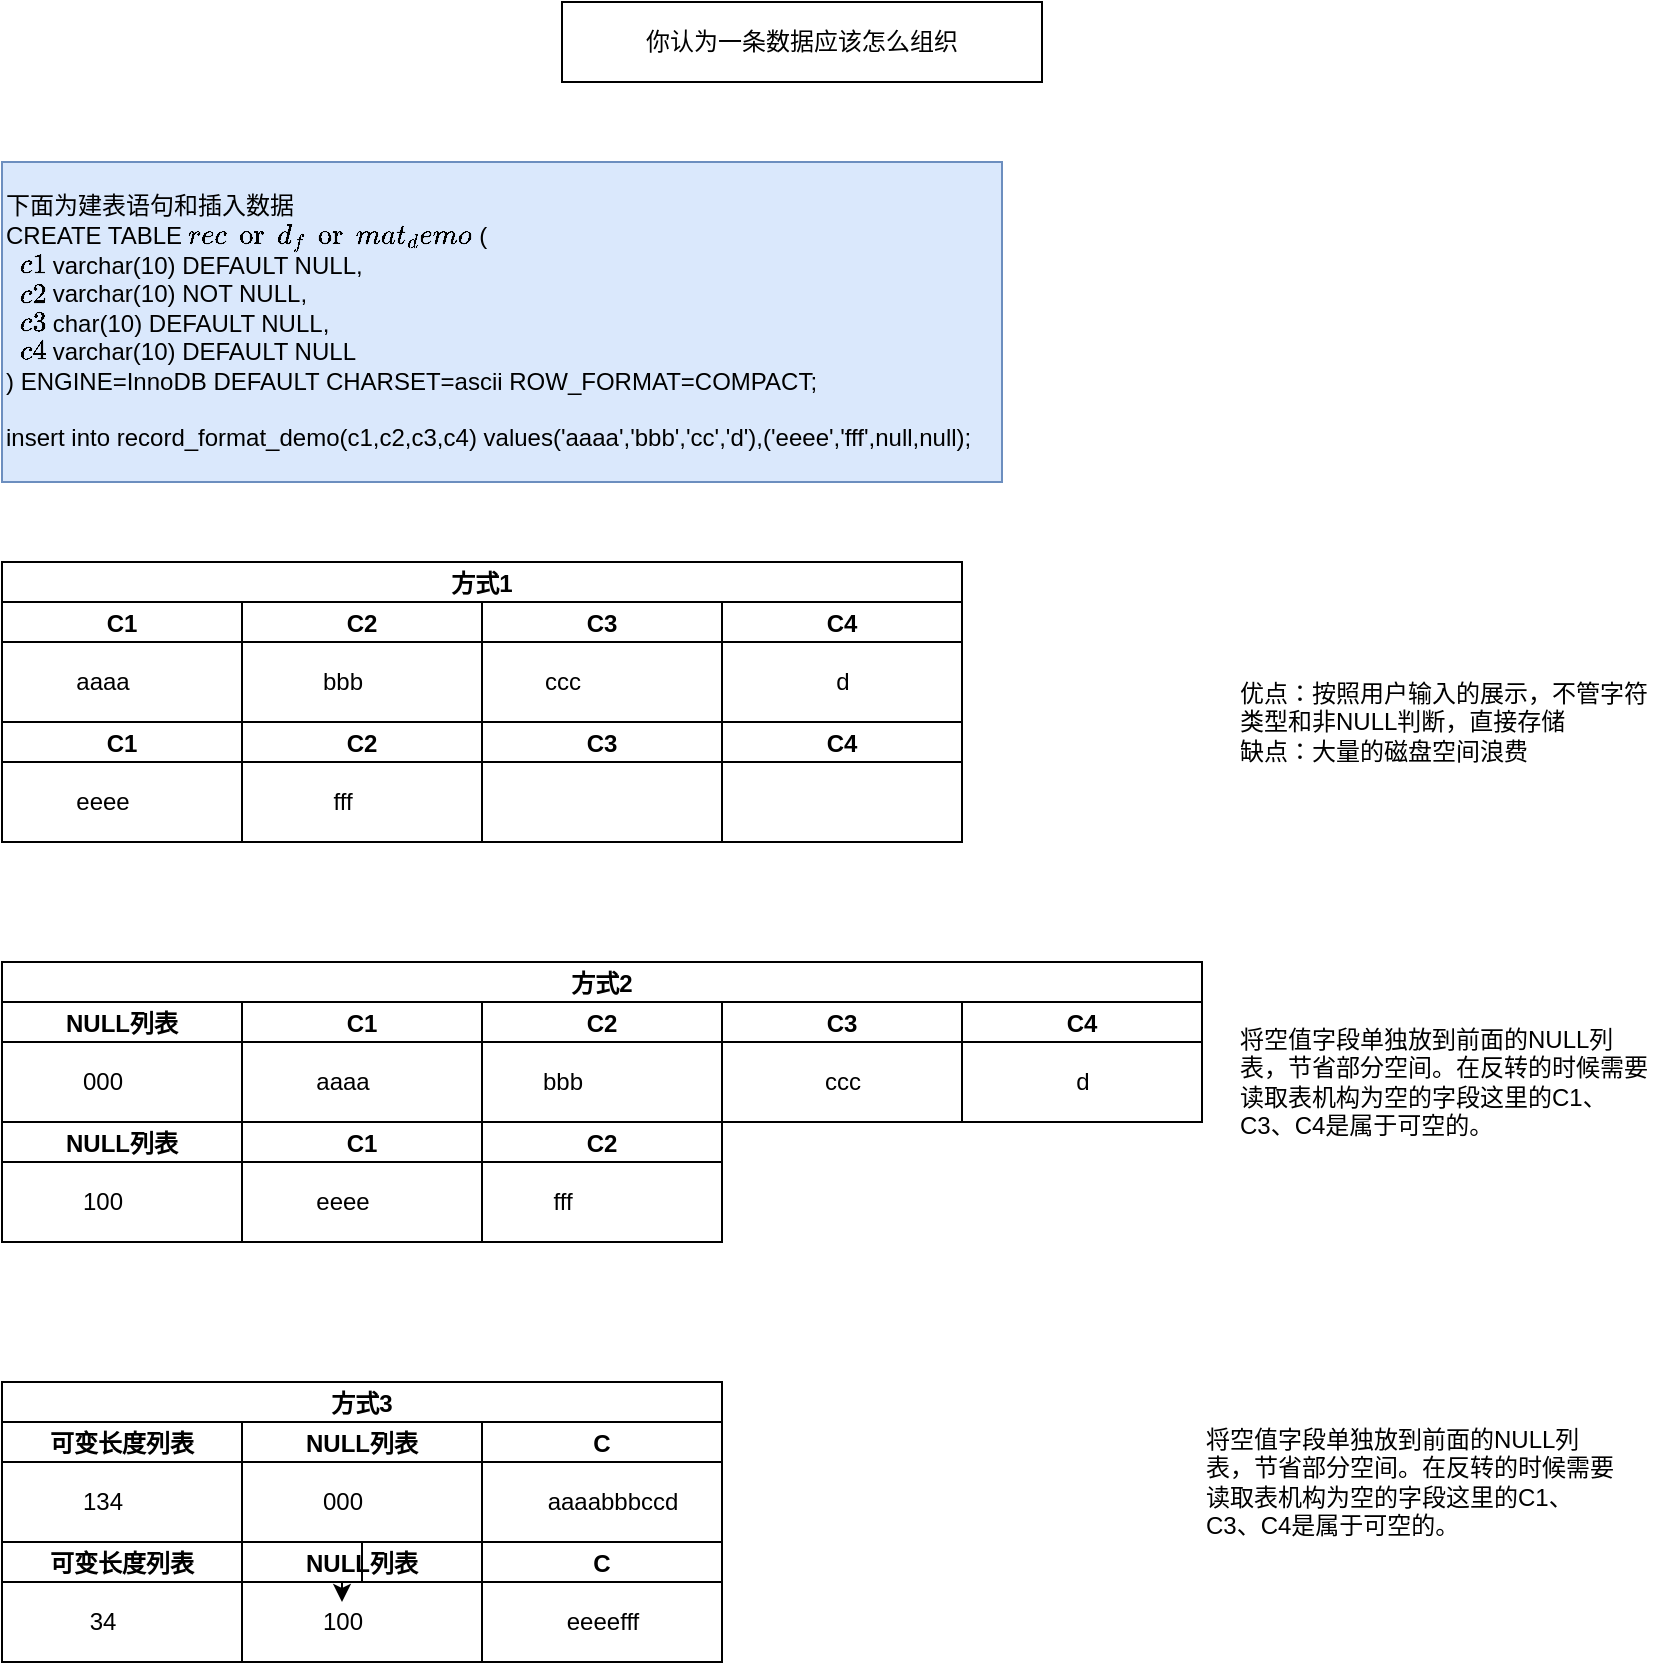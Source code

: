 <mxfile version="14.8.1" type="github">
  <diagram id="t-GLDYwW0JA3R3wD6FrM" name="Page-1">
    <mxGraphModel dx="1237" dy="663" grid="1" gridSize="10" guides="1" tooltips="1" connect="1" arrows="1" fold="1" page="1" pageScale="1" pageWidth="827" pageHeight="1169" math="0" shadow="0">
      <root>
        <mxCell id="0" />
        <mxCell id="1" parent="0" />
        <mxCell id="5kngIsEmxCErW-KxKxi0-3" value="&lt;span&gt;你认为一条数据应该怎么组织&lt;/span&gt;" style="rounded=0;whiteSpace=wrap;html=1;" vertex="1" parent="1">
          <mxGeometry x="280" y="40" width="240" height="40" as="geometry" />
        </mxCell>
        <mxCell id="5kngIsEmxCErW-KxKxi0-5" value="&lt;div&gt;下面为建表语句和插入数据&lt;/div&gt;&lt;div&gt;CREATE TABLE `record_format_demo` (&lt;/div&gt;&lt;div&gt;&amp;nbsp; `c1` varchar(10) DEFAULT NULL,&lt;/div&gt;&lt;div&gt;&amp;nbsp; `c2` varchar(10) NOT NULL,&lt;/div&gt;&lt;div&gt;&amp;nbsp; `c3` char(10) DEFAULT NULL,&lt;/div&gt;&lt;div&gt;&amp;nbsp; `c4` varchar(10) DEFAULT NULL&lt;/div&gt;&lt;div&gt;) ENGINE=InnoDB DEFAULT CHARSET=ascii ROW_FORMAT=COMPACT;&lt;/div&gt;&lt;div&gt;&lt;br&gt;&lt;/div&gt;&lt;div&gt;insert into record_format_demo(c1,c2,c3,c4) values(&#39;aaaa&#39;,&#39;bbb&#39;,&#39;cc&#39;,&#39;d&#39;),(&#39;eeee&#39;,&#39;fff&#39;,null,null);&lt;br&gt;&lt;/div&gt;" style="text;html=1;strokeColor=#6c8ebf;fillColor=#dae8fc;align=left;verticalAlign=middle;whiteSpace=wrap;rounded=0;" vertex="1" parent="1">
          <mxGeometry y="120" width="500" height="160" as="geometry" />
        </mxCell>
        <mxCell id="5kngIsEmxCErW-KxKxi0-18" value="方式1" style="swimlane;childLayout=stackLayout;resizeParent=1;resizeParentMax=0;startSize=20;" vertex="1" parent="1">
          <mxGeometry y="320" width="480" height="80" as="geometry">
            <mxRectangle y="320" width="60" height="20" as="alternateBounds" />
          </mxGeometry>
        </mxCell>
        <mxCell id="5kngIsEmxCErW-KxKxi0-19" value="C1" style="swimlane;startSize=20;" vertex="1" parent="5kngIsEmxCErW-KxKxi0-18">
          <mxGeometry y="20" width="120" height="60" as="geometry">
            <mxRectangle y="20" width="30" height="60" as="alternateBounds" />
          </mxGeometry>
        </mxCell>
        <mxCell id="5kngIsEmxCErW-KxKxi0-20" value="C2" style="swimlane;startSize=20;" vertex="1" parent="5kngIsEmxCErW-KxKxi0-18">
          <mxGeometry x="120" y="20" width="120" height="60" as="geometry">
            <mxRectangle x="120" y="20" width="30" height="60" as="alternateBounds" />
          </mxGeometry>
        </mxCell>
        <mxCell id="5kngIsEmxCErW-KxKxi0-24" value="bbb" style="text;html=1;align=center;verticalAlign=middle;resizable=0;points=[];autosize=1;strokeColor=none;" vertex="1" parent="5kngIsEmxCErW-KxKxi0-20">
          <mxGeometry x="30" y="30" width="40" height="20" as="geometry" />
        </mxCell>
        <mxCell id="5kngIsEmxCErW-KxKxi0-21" value="C3" style="swimlane;startSize=20;" vertex="1" parent="5kngIsEmxCErW-KxKxi0-18">
          <mxGeometry x="240" y="20" width="120" height="60" as="geometry">
            <mxRectangle x="240" y="20" width="30" height="60" as="alternateBounds" />
          </mxGeometry>
        </mxCell>
        <mxCell id="5kngIsEmxCErW-KxKxi0-22" value="C4" style="swimlane;startSize=20;" vertex="1" parent="5kngIsEmxCErW-KxKxi0-18">
          <mxGeometry x="360" y="20" width="120" height="60" as="geometry">
            <mxRectangle x="360" y="20" width="30" height="60" as="alternateBounds" />
          </mxGeometry>
        </mxCell>
        <mxCell id="5kngIsEmxCErW-KxKxi0-23" value="aaaa" style="text;html=1;align=center;verticalAlign=middle;resizable=0;points=[];autosize=1;strokeColor=none;" vertex="1" parent="1">
          <mxGeometry x="30" y="370" width="40" height="20" as="geometry" />
        </mxCell>
        <mxCell id="5kngIsEmxCErW-KxKxi0-25" value="ccc" style="text;html=1;align=center;verticalAlign=middle;resizable=0;points=[];autosize=1;strokeColor=none;" vertex="1" parent="1">
          <mxGeometry x="265" y="370" width="30" height="20" as="geometry" />
        </mxCell>
        <mxCell id="5kngIsEmxCErW-KxKxi0-26" value="d" style="text;html=1;align=center;verticalAlign=middle;resizable=0;points=[];autosize=1;strokeColor=none;" vertex="1" parent="1">
          <mxGeometry x="410" y="370" width="20" height="20" as="geometry" />
        </mxCell>
        <mxCell id="5kngIsEmxCErW-KxKxi0-78" value="C1" style="swimlane;startSize=20;" vertex="1" parent="1">
          <mxGeometry y="400" width="120" height="60" as="geometry">
            <mxRectangle y="400" width="30" height="60" as="alternateBounds" />
          </mxGeometry>
        </mxCell>
        <mxCell id="5kngIsEmxCErW-KxKxi0-79" value="C2" style="swimlane;startSize=20;" vertex="1" parent="1">
          <mxGeometry x="120" y="400" width="120" height="60" as="geometry">
            <mxRectangle x="120" y="20" width="30" height="60" as="alternateBounds" />
          </mxGeometry>
        </mxCell>
        <mxCell id="5kngIsEmxCErW-KxKxi0-80" value="fff" style="text;html=1;align=center;verticalAlign=middle;resizable=0;points=[];autosize=1;strokeColor=none;" vertex="1" parent="5kngIsEmxCErW-KxKxi0-79">
          <mxGeometry x="35" y="30" width="30" height="20" as="geometry" />
        </mxCell>
        <mxCell id="5kngIsEmxCErW-KxKxi0-81" value="C3" style="swimlane;startSize=20;" vertex="1" parent="1">
          <mxGeometry x="240" y="400" width="120" height="60" as="geometry">
            <mxRectangle x="240" y="20" width="30" height="60" as="alternateBounds" />
          </mxGeometry>
        </mxCell>
        <mxCell id="5kngIsEmxCErW-KxKxi0-82" value="C4" style="swimlane;startSize=20;" vertex="1" parent="1">
          <mxGeometry x="360" y="400" width="120" height="60" as="geometry">
            <mxRectangle x="360" y="20" width="30" height="60" as="alternateBounds" />
          </mxGeometry>
        </mxCell>
        <mxCell id="5kngIsEmxCErW-KxKxi0-83" value="eeee" style="text;html=1;align=center;verticalAlign=middle;resizable=0;points=[];autosize=1;strokeColor=none;" vertex="1" parent="1">
          <mxGeometry x="30" y="430" width="40" height="20" as="geometry" />
        </mxCell>
        <mxCell id="5kngIsEmxCErW-KxKxi0-87" value="优点：按照用户输入的展示，不管字符类型和非NULL判断，直接存储&lt;br&gt;缺点：大量的磁盘空间浪费" style="text;html=1;strokeColor=none;fillColor=none;align=left;verticalAlign=middle;whiteSpace=wrap;rounded=0;" vertex="1" parent="1">
          <mxGeometry x="617" y="330" width="210" height="140" as="geometry" />
        </mxCell>
        <mxCell id="5kngIsEmxCErW-KxKxi0-88" value="方式2" style="swimlane;childLayout=stackLayout;resizeParent=1;resizeParentMax=0;startSize=20;" vertex="1" parent="1">
          <mxGeometry y="520" width="600" height="80" as="geometry">
            <mxRectangle y="320" width="60" height="20" as="alternateBounds" />
          </mxGeometry>
        </mxCell>
        <mxCell id="5kngIsEmxCErW-KxKxi0-89" value="NULL列表" style="swimlane;startSize=20;" vertex="1" parent="5kngIsEmxCErW-KxKxi0-88">
          <mxGeometry y="20" width="120" height="60" as="geometry">
            <mxRectangle y="20" width="30" height="60" as="alternateBounds" />
          </mxGeometry>
        </mxCell>
        <mxCell id="5kngIsEmxCErW-KxKxi0-90" value="C1" style="swimlane;startSize=20;" vertex="1" parent="5kngIsEmxCErW-KxKxi0-88">
          <mxGeometry x="120" y="20" width="120" height="60" as="geometry">
            <mxRectangle x="120" y="20" width="30" height="60" as="alternateBounds" />
          </mxGeometry>
        </mxCell>
        <mxCell id="5kngIsEmxCErW-KxKxi0-91" value="aaaa" style="text;html=1;align=center;verticalAlign=middle;resizable=0;points=[];autosize=1;strokeColor=none;" vertex="1" parent="5kngIsEmxCErW-KxKxi0-90">
          <mxGeometry x="30" y="30" width="40" height="20" as="geometry" />
        </mxCell>
        <mxCell id="5kngIsEmxCErW-KxKxi0-92" value="C2" style="swimlane;startSize=20;" vertex="1" parent="5kngIsEmxCErW-KxKxi0-88">
          <mxGeometry x="240" y="20" width="120" height="60" as="geometry">
            <mxRectangle x="240" y="20" width="30" height="60" as="alternateBounds" />
          </mxGeometry>
        </mxCell>
        <mxCell id="5kngIsEmxCErW-KxKxi0-93" value="C3" style="swimlane;startSize=20;" vertex="1" parent="5kngIsEmxCErW-KxKxi0-88">
          <mxGeometry x="360" y="20" width="120" height="60" as="geometry">
            <mxRectangle x="360" y="20" width="30" height="60" as="alternateBounds" />
          </mxGeometry>
        </mxCell>
        <mxCell id="5kngIsEmxCErW-KxKxi0-104" value="C4" style="swimlane;startSize=20;" vertex="1" parent="5kngIsEmxCErW-KxKxi0-88">
          <mxGeometry x="480" y="20" width="120" height="60" as="geometry">
            <mxRectangle x="360" y="20" width="30" height="60" as="alternateBounds" />
          </mxGeometry>
        </mxCell>
        <mxCell id="5kngIsEmxCErW-KxKxi0-94" value="000" style="text;html=1;align=center;verticalAlign=middle;resizable=0;points=[];autosize=1;strokeColor=none;" vertex="1" parent="1">
          <mxGeometry x="30" y="570" width="40" height="20" as="geometry" />
        </mxCell>
        <mxCell id="5kngIsEmxCErW-KxKxi0-95" value="bbb" style="text;html=1;align=center;verticalAlign=middle;resizable=0;points=[];autosize=1;strokeColor=none;" vertex="1" parent="1">
          <mxGeometry x="260" y="570" width="40" height="20" as="geometry" />
        </mxCell>
        <mxCell id="5kngIsEmxCErW-KxKxi0-96" value="ccc" style="text;html=1;align=center;verticalAlign=middle;resizable=0;points=[];autosize=1;strokeColor=none;" vertex="1" parent="1">
          <mxGeometry x="405" y="570" width="30" height="20" as="geometry" />
        </mxCell>
        <mxCell id="5kngIsEmxCErW-KxKxi0-112" value="d" style="text;html=1;align=center;verticalAlign=middle;resizable=0;points=[];autosize=1;strokeColor=none;" vertex="1" parent="1">
          <mxGeometry x="530" y="570" width="20" height="20" as="geometry" />
        </mxCell>
        <mxCell id="5kngIsEmxCErW-KxKxi0-113" value="NULL列表" style="swimlane;startSize=20;" vertex="1" parent="1">
          <mxGeometry y="600" width="120" height="60" as="geometry">
            <mxRectangle y="20" width="30" height="60" as="alternateBounds" />
          </mxGeometry>
        </mxCell>
        <mxCell id="5kngIsEmxCErW-KxKxi0-114" value="C1" style="swimlane;startSize=20;" vertex="1" parent="1">
          <mxGeometry x="120" y="600" width="120" height="60" as="geometry">
            <mxRectangle x="120" y="20" width="30" height="60" as="alternateBounds" />
          </mxGeometry>
        </mxCell>
        <mxCell id="5kngIsEmxCErW-KxKxi0-115" value="eeee" style="text;html=1;align=center;verticalAlign=middle;resizable=0;points=[];autosize=1;strokeColor=none;" vertex="1" parent="5kngIsEmxCErW-KxKxi0-114">
          <mxGeometry x="30" y="30" width="40" height="20" as="geometry" />
        </mxCell>
        <mxCell id="5kngIsEmxCErW-KxKxi0-116" value="C2" style="swimlane;startSize=20;" vertex="1" parent="1">
          <mxGeometry x="240" y="600" width="120" height="60" as="geometry">
            <mxRectangle x="240" y="20" width="30" height="60" as="alternateBounds" />
          </mxGeometry>
        </mxCell>
        <mxCell id="5kngIsEmxCErW-KxKxi0-119" value="100" style="text;html=1;align=center;verticalAlign=middle;resizable=0;points=[];autosize=1;strokeColor=none;" vertex="1" parent="1">
          <mxGeometry x="30" y="630" width="40" height="20" as="geometry" />
        </mxCell>
        <mxCell id="5kngIsEmxCErW-KxKxi0-120" value="fff" style="text;html=1;align=center;verticalAlign=middle;resizable=0;points=[];autosize=1;strokeColor=none;" vertex="1" parent="1">
          <mxGeometry x="265" y="630" width="30" height="20" as="geometry" />
        </mxCell>
        <mxCell id="5kngIsEmxCErW-KxKxi0-123" value="将空值字段单独放到前面的NULL列表，节省部分空间。在反转的时候需要读取表机构为空的字段这里的C1、C3、C4是属于可空的。" style="text;html=1;strokeColor=none;fillColor=none;align=left;verticalAlign=middle;whiteSpace=wrap;rounded=0;" vertex="1" parent="1">
          <mxGeometry x="617" y="510" width="210" height="140" as="geometry" />
        </mxCell>
        <mxCell id="5kngIsEmxCErW-KxKxi0-206" value="方式3" style="swimlane;childLayout=stackLayout;resizeParent=1;resizeParentMax=0;startSize=20;" vertex="1" parent="1">
          <mxGeometry y="730" width="360" height="80" as="geometry">
            <mxRectangle y="320" width="60" height="20" as="alternateBounds" />
          </mxGeometry>
        </mxCell>
        <mxCell id="5kngIsEmxCErW-KxKxi0-207" value="可变长度列表" style="swimlane;startSize=20;" vertex="1" parent="5kngIsEmxCErW-KxKxi0-206">
          <mxGeometry y="20" width="120" height="60" as="geometry">
            <mxRectangle y="20" width="30" height="60" as="alternateBounds" />
          </mxGeometry>
        </mxCell>
        <mxCell id="5kngIsEmxCErW-KxKxi0-208" value="NULL列表" style="swimlane;startSize=20;" vertex="1" parent="5kngIsEmxCErW-KxKxi0-206">
          <mxGeometry x="120" y="20" width="120" height="60" as="geometry">
            <mxRectangle x="120" y="20" width="30" height="60" as="alternateBounds" />
          </mxGeometry>
        </mxCell>
        <mxCell id="5kngIsEmxCErW-KxKxi0-209" value="000" style="text;html=1;align=center;verticalAlign=middle;resizable=0;points=[];autosize=1;strokeColor=none;" vertex="1" parent="5kngIsEmxCErW-KxKxi0-208">
          <mxGeometry x="30" y="30" width="40" height="20" as="geometry" />
        </mxCell>
        <mxCell id="5kngIsEmxCErW-KxKxi0-210" value="C" style="swimlane;startSize=20;" vertex="1" parent="5kngIsEmxCErW-KxKxi0-206">
          <mxGeometry x="240" y="20" width="120" height="60" as="geometry">
            <mxRectangle x="240" y="20" width="30" height="60" as="alternateBounds" />
          </mxGeometry>
        </mxCell>
        <mxCell id="5kngIsEmxCErW-KxKxi0-214" value="aaaabbbccd" style="text;html=1;align=center;verticalAlign=middle;resizable=0;points=[];autosize=1;strokeColor=none;" vertex="1" parent="5kngIsEmxCErW-KxKxi0-210">
          <mxGeometry x="25" y="30" width="80" height="20" as="geometry" />
        </mxCell>
        <mxCell id="5kngIsEmxCErW-KxKxi0-213" value="134" style="text;html=1;align=center;verticalAlign=middle;resizable=0;points=[];autosize=1;strokeColor=none;" vertex="1" parent="1">
          <mxGeometry x="30" y="780" width="40" height="20" as="geometry" />
        </mxCell>
        <mxCell id="5kngIsEmxCErW-KxKxi0-217" value="可变长度列表" style="swimlane;startSize=20;" vertex="1" parent="1">
          <mxGeometry y="810" width="120" height="60" as="geometry">
            <mxRectangle y="20" width="30" height="60" as="alternateBounds" />
          </mxGeometry>
        </mxCell>
        <mxCell id="5kngIsEmxCErW-KxKxi0-218" value="NULL列表" style="swimlane;startSize=20;" vertex="1" parent="1">
          <mxGeometry x="120" y="810" width="120" height="60" as="geometry">
            <mxRectangle x="120" y="20" width="30" height="60" as="alternateBounds" />
          </mxGeometry>
        </mxCell>
        <mxCell id="5kngIsEmxCErW-KxKxi0-219" value="100" style="text;html=1;align=center;verticalAlign=middle;resizable=0;points=[];autosize=1;strokeColor=none;" vertex="1" parent="5kngIsEmxCErW-KxKxi0-218">
          <mxGeometry x="30" y="30" width="40" height="20" as="geometry" />
        </mxCell>
        <mxCell id="5kngIsEmxCErW-KxKxi0-220" value="C" style="swimlane;startSize=20;" vertex="1" parent="1">
          <mxGeometry x="240" y="810" width="120" height="60" as="geometry">
            <mxRectangle x="240" y="20" width="30" height="60" as="alternateBounds" />
          </mxGeometry>
        </mxCell>
        <mxCell id="5kngIsEmxCErW-KxKxi0-222" value="eeeefff" style="text;html=1;align=center;verticalAlign=middle;resizable=0;points=[];autosize=1;strokeColor=none;" vertex="1" parent="5kngIsEmxCErW-KxKxi0-220">
          <mxGeometry x="35" y="30" width="50" height="20" as="geometry" />
        </mxCell>
        <mxCell id="5kngIsEmxCErW-KxKxi0-221" value="34" style="text;html=1;align=center;verticalAlign=middle;resizable=0;points=[];autosize=1;strokeColor=none;" vertex="1" parent="1">
          <mxGeometry x="35" y="840" width="30" height="20" as="geometry" />
        </mxCell>
        <mxCell id="5kngIsEmxCErW-KxKxi0-223" value="将空值字段单独放到前面的NULL列表，节省部分空间。在反转的时候需要读取表机构为空的字段这里的C1、C3、C4是属于可空的。" style="text;html=1;strokeColor=none;fillColor=none;align=left;verticalAlign=middle;whiteSpace=wrap;rounded=0;" vertex="1" parent="1">
          <mxGeometry x="600" y="710" width="210" height="140" as="geometry" />
        </mxCell>
        <mxCell id="5kngIsEmxCErW-KxKxi0-225" value="" style="edgeStyle=orthogonalEdgeStyle;rounded=0;orthogonalLoop=1;jettySize=auto;html=1;" edge="1" parent="1" source="5kngIsEmxCErW-KxKxi0-208" target="5kngIsEmxCErW-KxKxi0-219">
          <mxGeometry relative="1" as="geometry" />
        </mxCell>
      </root>
    </mxGraphModel>
  </diagram>
</mxfile>

